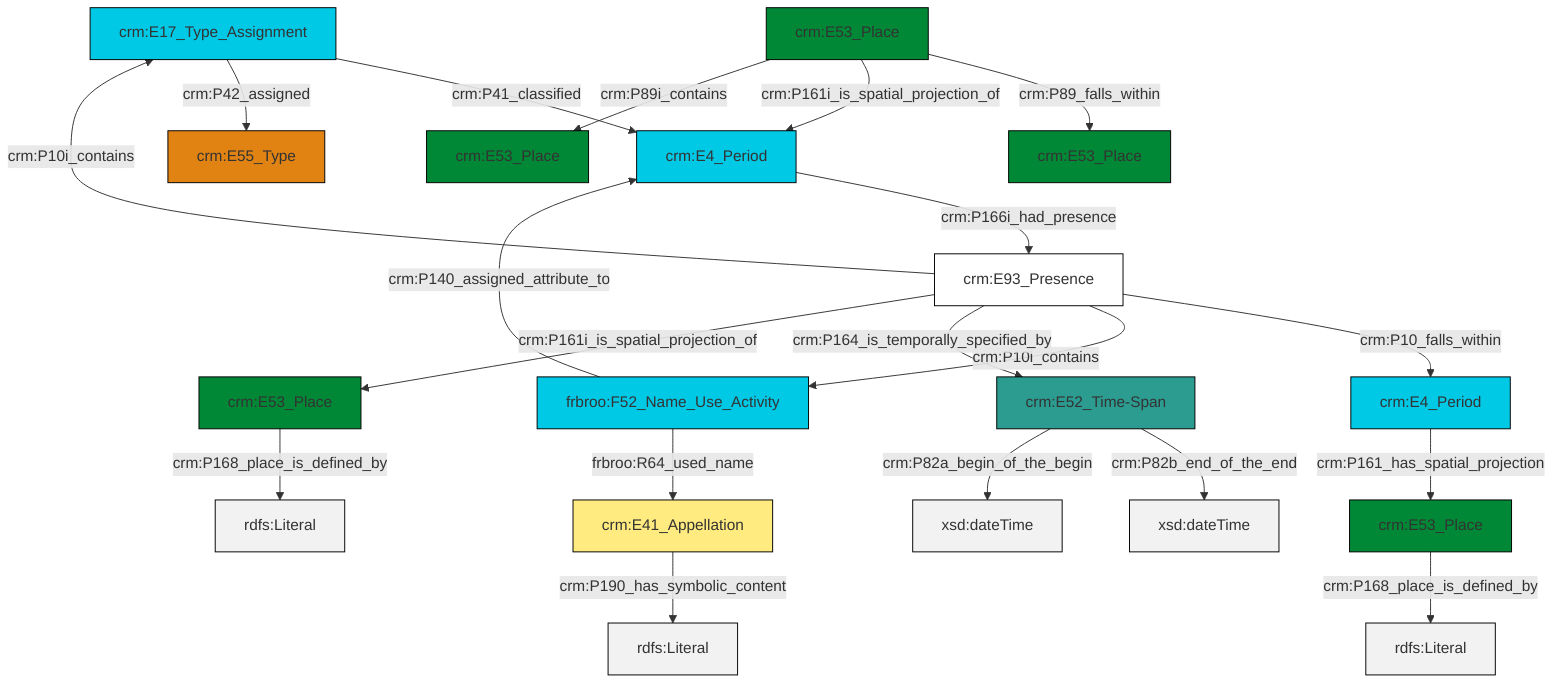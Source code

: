 graph TD
classDef Literal fill:#f2f2f2,stroke:#000000;
classDef CRM_Entity fill:#FFFFFF,stroke:#000000;
classDef Temporal_Entity fill:#00C9E6, stroke:#000000;
classDef Type fill:#E18312, stroke:#000000;
classDef Time-Span fill:#2C9C91, stroke:#000000;
classDef Appellation fill:#FFEB7F, stroke:#000000;
classDef Place fill:#008836, stroke:#000000;
classDef Persistent_Item fill:#B266B2, stroke:#000000;
classDef Conceptual_Object fill:#FFD700, stroke:#000000;
classDef Physical_Thing fill:#D2B48C, stroke:#000000;
classDef Actor fill:#f58aad, stroke:#000000;
classDef PC_Classes fill:#4ce600, stroke:#000000;
classDef Multi fill:#cccccc,stroke:#000000;

0["crm:E4_Period"]:::Temporal_Entity -->|crm:P161_has_spatial_projection| 1["crm:E53_Place"]:::Place
5["crm:E17_Type_Assignment"]:::Temporal_Entity -->|crm:P41_classified| 6["crm:E4_Period"]:::Temporal_Entity
7["crm:E93_Presence"]:::CRM_Entity -->|crm:P10i_contains| 5["crm:E17_Type_Assignment"]:::Temporal_Entity
5["crm:E17_Type_Assignment"]:::Temporal_Entity -->|crm:P42_assigned| 8["crm:E55_Type"]:::Type
9["crm:E53_Place"]:::Place -->|crm:P89_falls_within| 10["crm:E53_Place"]:::Place
14["frbroo:F52_Name_Use_Activity"]:::Temporal_Entity -->|crm:P140_assigned_attribute_to| 6["crm:E4_Period"]:::Temporal_Entity
14["frbroo:F52_Name_Use_Activity"]:::Temporal_Entity -->|frbroo:R64_used_name| 2["crm:E41_Appellation"]:::Appellation
6["crm:E4_Period"]:::Temporal_Entity -->|crm:P166i_had_presence| 7["crm:E93_Presence"]:::CRM_Entity
9["crm:E53_Place"]:::Place -->|crm:P161i_is_spatial_projection_of| 6["crm:E4_Period"]:::Temporal_Entity
15["crm:E52_Time-Span"]:::Time-Span -->|crm:P82b_end_of_the_end| 22[xsd:dateTime]:::Literal
9["crm:E53_Place"]:::Place -->|crm:P89i_contains| 17["crm:E53_Place"]:::Place
7["crm:E93_Presence"]:::CRM_Entity -->|crm:P10_falls_within| 0["crm:E4_Period"]:::Temporal_Entity
7["crm:E93_Presence"]:::CRM_Entity -->|crm:P10i_contains| 14["frbroo:F52_Name_Use_Activity"]:::Temporal_Entity
2["crm:E41_Appellation"]:::Appellation -->|crm:P190_has_symbolic_content| 24[rdfs:Literal]:::Literal
7["crm:E93_Presence"]:::CRM_Entity -->|crm:P164_is_temporally_specified_by| 15["crm:E52_Time-Span"]:::Time-Span
1["crm:E53_Place"]:::Place -->|crm:P168_place_is_defined_by| 27[rdfs:Literal]:::Literal
15["crm:E52_Time-Span"]:::Time-Span -->|crm:P82a_begin_of_the_begin| 28[xsd:dateTime]:::Literal
12["crm:E53_Place"]:::Place -->|crm:P168_place_is_defined_by| 29[rdfs:Literal]:::Literal
7["crm:E93_Presence"]:::CRM_Entity -->|crm:P161i_is_spatial_projection_of| 12["crm:E53_Place"]:::Place